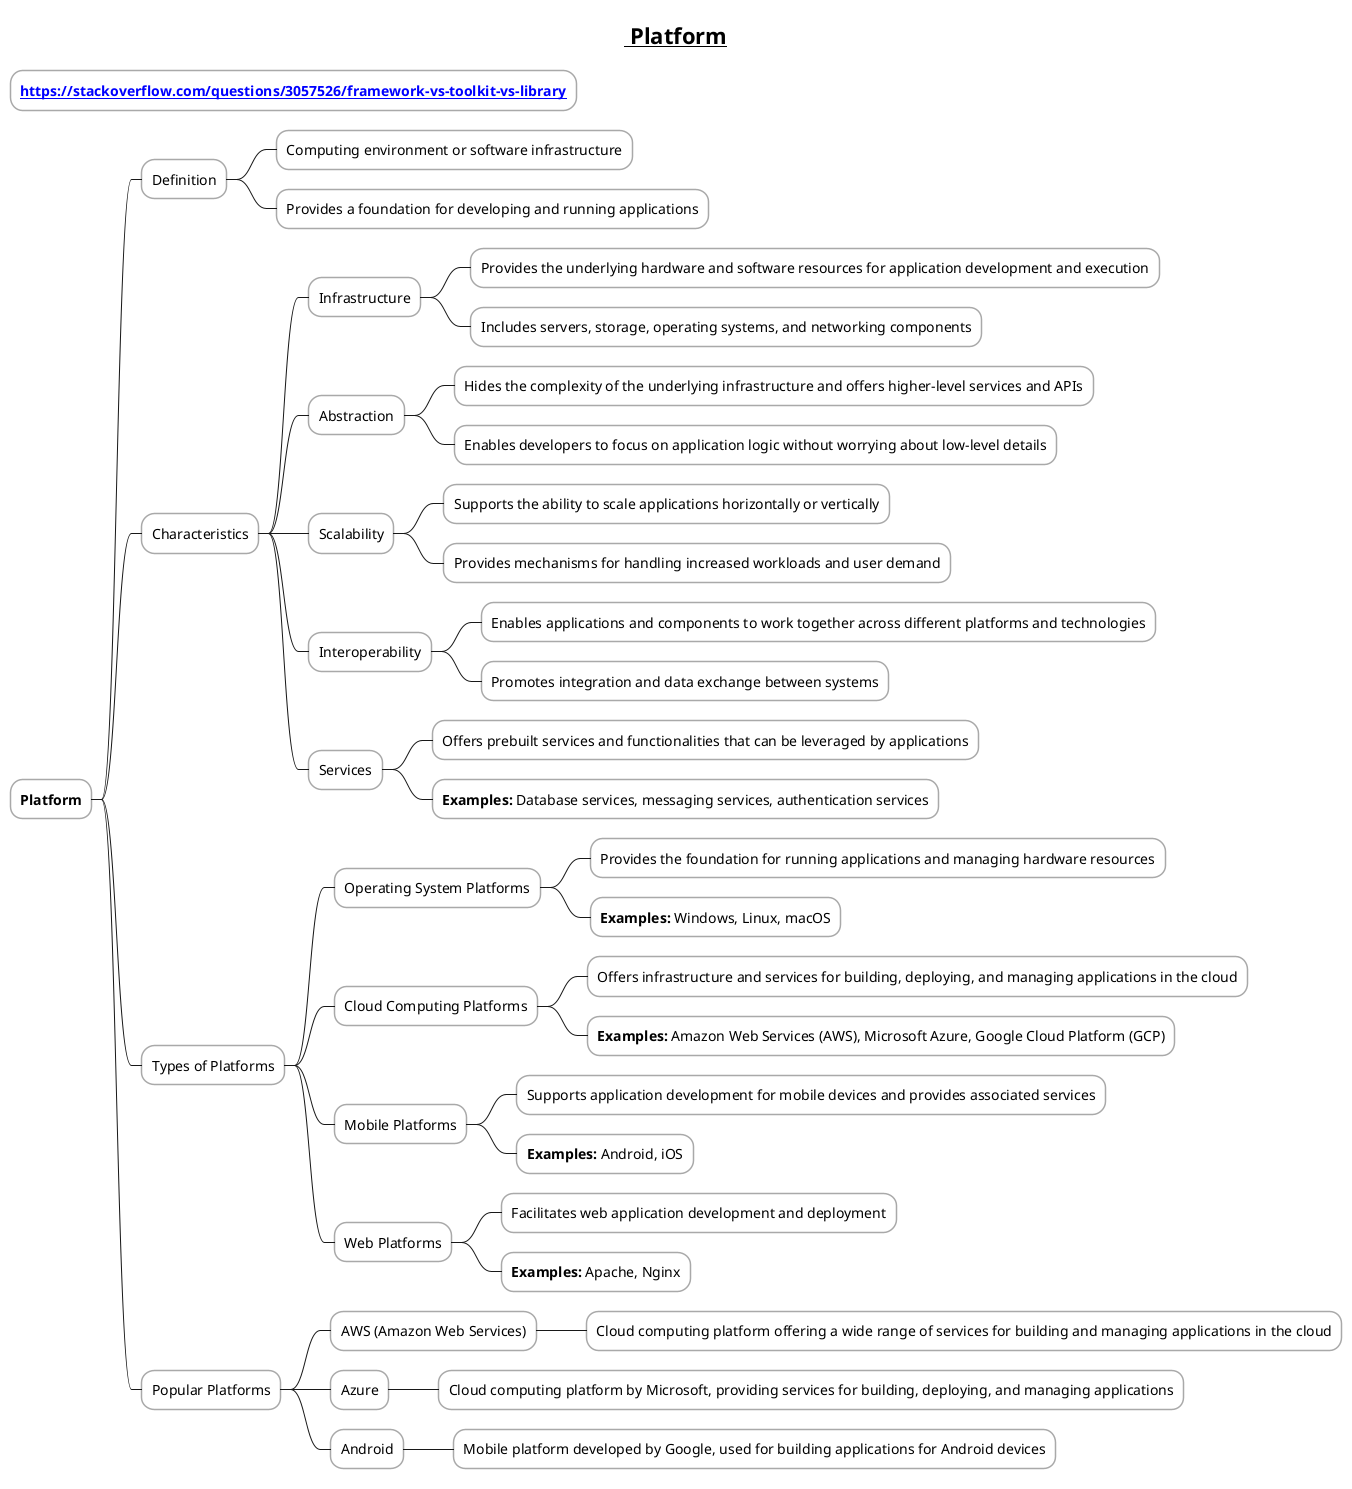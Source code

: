 @startmindmap

skinparam node {
    BorderColor DarkGray
    BackgroundColor White
}

skinparam connector {
    LineColor DarkGray
}

title =__ Platform__

* **[[https://stackoverflow.com/questions/3057526/framework-vs-toolkit-vs-library]]**
* **Platform**

** Definition
*** Computing environment or software infrastructure
*** Provides a foundation for developing and running applications

** Characteristics

*** Infrastructure
**** Provides the underlying hardware and software resources for application development and execution
**** Includes servers, storage, operating systems, and networking components

*** Abstraction
**** Hides the complexity of the underlying infrastructure and offers higher-level services and APIs
**** Enables developers to focus on application logic without worrying about low-level details

*** Scalability
**** Supports the ability to scale applications horizontally or vertically
**** Provides mechanisms for handling increased workloads and user demand

*** Interoperability
**** Enables applications and components to work together across different platforms and technologies
**** Promotes integration and data exchange between systems

*** Services
**** Offers prebuilt services and functionalities that can be leveraged by applications
**** **Examples:** Database services, messaging services, authentication services

** Types of Platforms

*** Operating System Platforms
**** Provides the foundation for running applications and managing hardware resources
**** **Examples:** Windows, Linux, macOS

*** Cloud Computing Platforms
**** Offers infrastructure and services for building, deploying, and managing applications in the cloud
**** **Examples:** Amazon Web Services (AWS), Microsoft Azure, Google Cloud Platform (GCP)

*** Mobile Platforms
**** Supports application development for mobile devices and provides associated services
**** **Examples:** Android, iOS

*** Web Platforms
**** Facilitates web application development and deployment
**** **Examples:** Apache, Nginx

** Popular Platforms

*** AWS (Amazon Web Services)
**** Cloud computing platform offering a wide range of services for building and managing applications in the cloud

*** Azure
**** Cloud computing platform by Microsoft, providing services for building, deploying, and managing applications

*** Android
**** Mobile platform developed by Google, used for building applications for Android devices

@endmindmap
